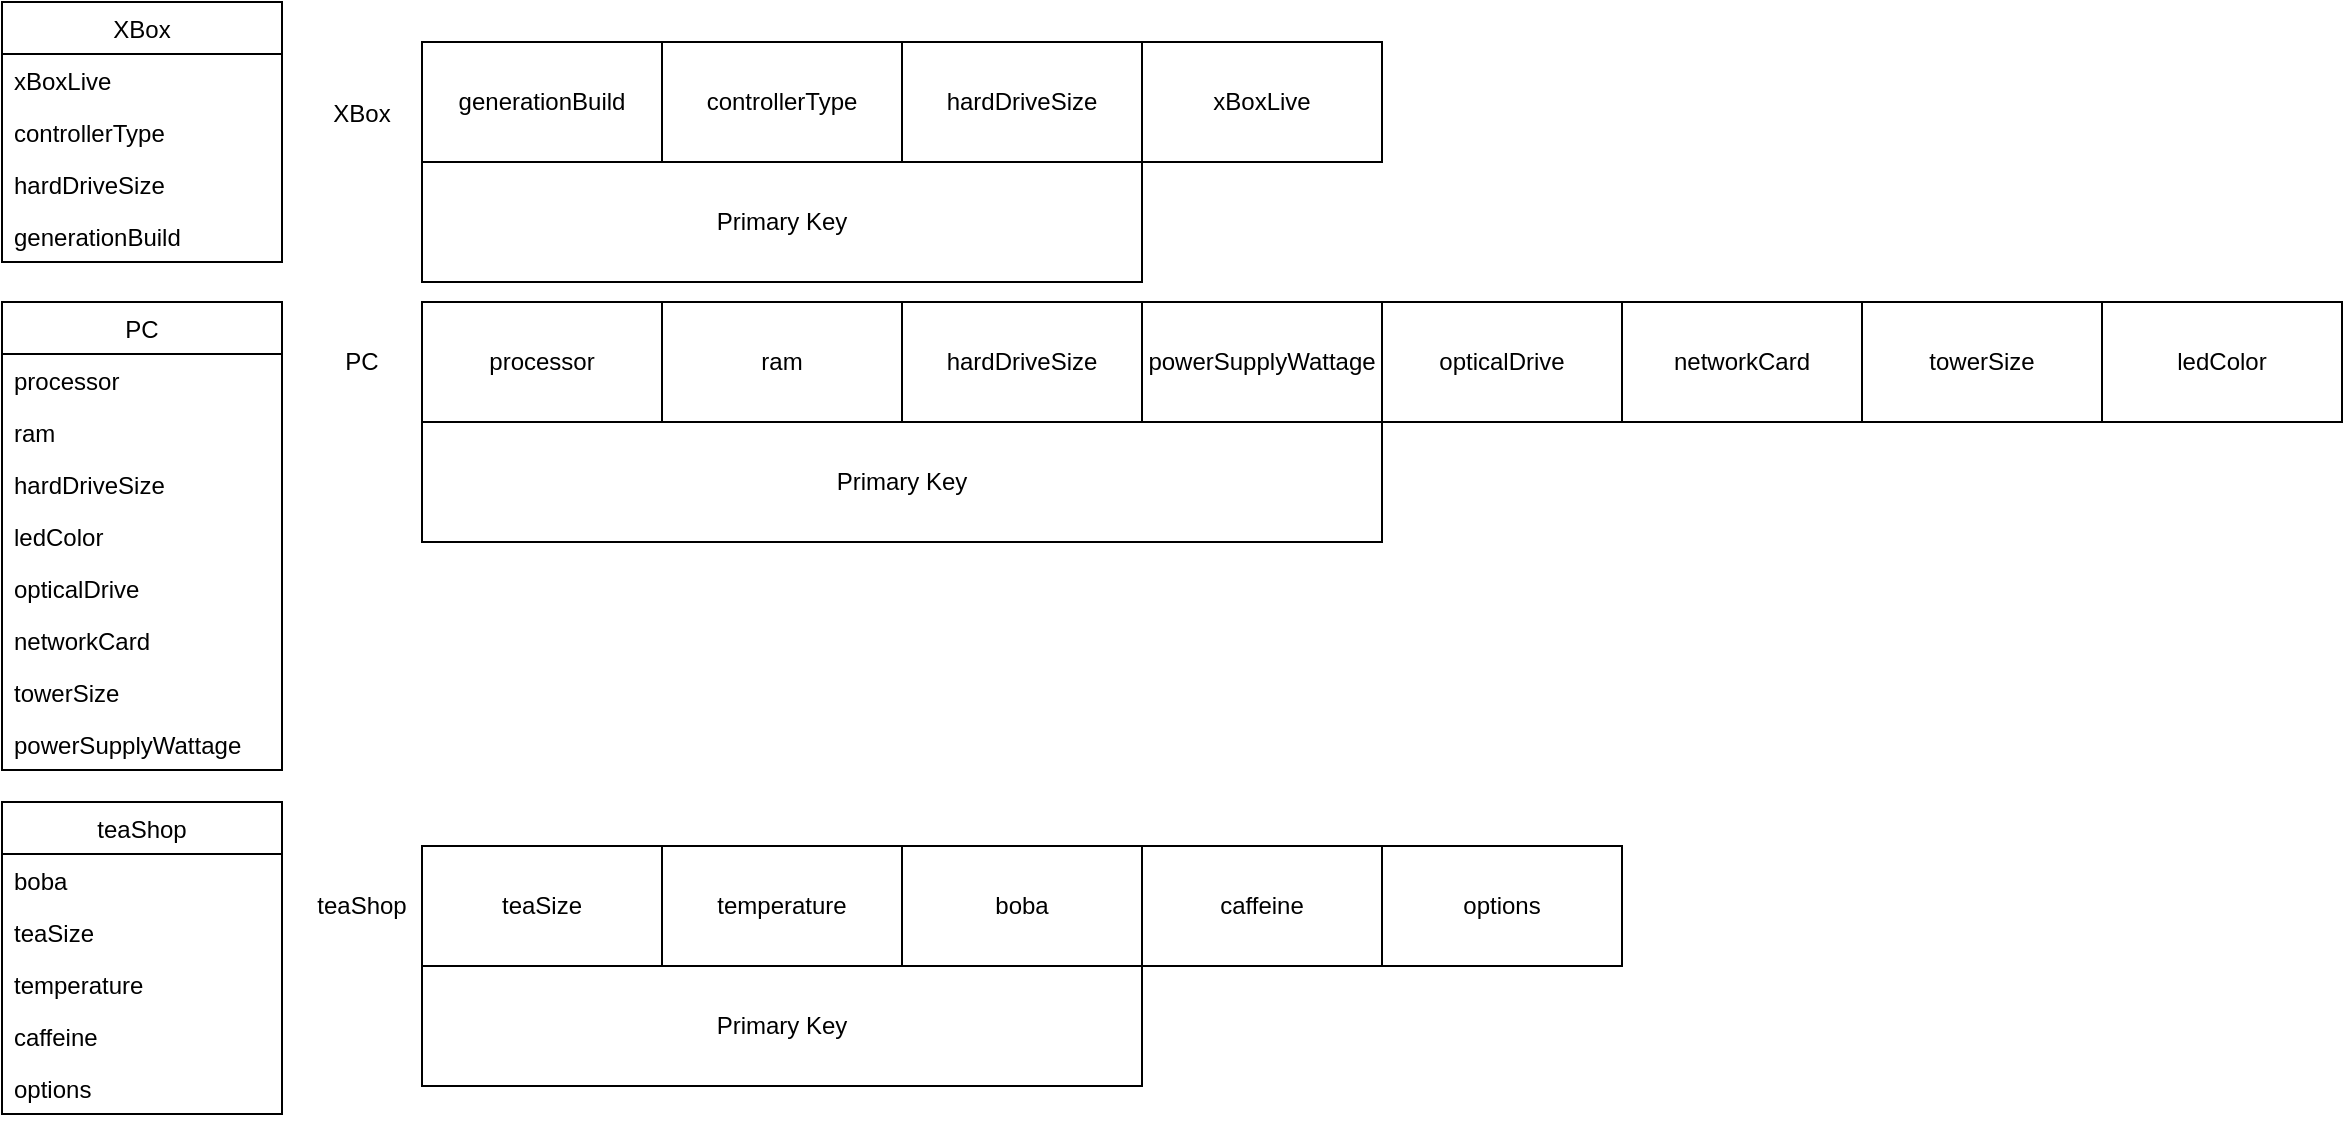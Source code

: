 <mxfile version="12.6.4" type="device"><diagram id="pgpvwDrclVvFdhlQoM5v" name="Page-1"><mxGraphModel dx="699" dy="738" grid="1" gridSize="10" guides="1" tooltips="1" connect="1" arrows="1" fold="1" page="1" pageScale="1" pageWidth="850" pageHeight="1100" math="0" shadow="0"><root><mxCell id="0"/><mxCell id="1" parent="0"/><mxCell id="grElnG4_l7-Yi8AoA6TZ-1" value="XBox" style="swimlane;fontStyle=0;childLayout=stackLayout;horizontal=1;startSize=26;fillColor=none;horizontalStack=0;resizeParent=1;resizeParentMax=0;resizeLast=0;collapsible=1;marginBottom=0;" parent="1" vertex="1"><mxGeometry x="10" y="10" width="140" height="130" as="geometry"/></mxCell><mxCell id="grElnG4_l7-Yi8AoA6TZ-2" value="xBoxLive" style="text;strokeColor=none;fillColor=none;align=left;verticalAlign=top;spacingLeft=4;spacingRight=4;overflow=hidden;rotatable=0;points=[[0,0.5],[1,0.5]];portConstraint=eastwest;" parent="grElnG4_l7-Yi8AoA6TZ-1" vertex="1"><mxGeometry y="26" width="140" height="26" as="geometry"/></mxCell><mxCell id="grElnG4_l7-Yi8AoA6TZ-3" value="controllerType" style="text;strokeColor=none;fillColor=none;align=left;verticalAlign=top;spacingLeft=4;spacingRight=4;overflow=hidden;rotatable=0;points=[[0,0.5],[1,0.5]];portConstraint=eastwest;" parent="grElnG4_l7-Yi8AoA6TZ-1" vertex="1"><mxGeometry y="52" width="140" height="26" as="geometry"/></mxCell><mxCell id="grElnG4_l7-Yi8AoA6TZ-4" value="hardDriveSize" style="text;strokeColor=none;fillColor=none;align=left;verticalAlign=top;spacingLeft=4;spacingRight=4;overflow=hidden;rotatable=0;points=[[0,0.5],[1,0.5]];portConstraint=eastwest;" parent="grElnG4_l7-Yi8AoA6TZ-1" vertex="1"><mxGeometry y="78" width="140" height="26" as="geometry"/></mxCell><mxCell id="grElnG4_l7-Yi8AoA6TZ-5" value="generationBuild" style="text;strokeColor=none;fillColor=none;align=left;verticalAlign=top;spacingLeft=4;spacingRight=4;overflow=hidden;rotatable=0;points=[[0,0.5],[1,0.5]];portConstraint=eastwest;" parent="grElnG4_l7-Yi8AoA6TZ-1" vertex="1"><mxGeometry y="104" width="140" height="26" as="geometry"/></mxCell><mxCell id="grElnG4_l7-Yi8AoA6TZ-6" value="PC" style="swimlane;fontStyle=0;childLayout=stackLayout;horizontal=1;startSize=26;fillColor=none;horizontalStack=0;resizeParent=1;resizeParentMax=0;resizeLast=0;collapsible=1;marginBottom=0;" parent="1" vertex="1"><mxGeometry x="10" y="160" width="140" height="234" as="geometry"/></mxCell><mxCell id="grElnG4_l7-Yi8AoA6TZ-7" value="processor" style="text;strokeColor=none;fillColor=none;align=left;verticalAlign=top;spacingLeft=4;spacingRight=4;overflow=hidden;rotatable=0;points=[[0,0.5],[1,0.5]];portConstraint=eastwest;" parent="grElnG4_l7-Yi8AoA6TZ-6" vertex="1"><mxGeometry y="26" width="140" height="26" as="geometry"/></mxCell><mxCell id="grElnG4_l7-Yi8AoA6TZ-8" value="ram" style="text;strokeColor=none;fillColor=none;align=left;verticalAlign=top;spacingLeft=4;spacingRight=4;overflow=hidden;rotatable=0;points=[[0,0.5],[1,0.5]];portConstraint=eastwest;" parent="grElnG4_l7-Yi8AoA6TZ-6" vertex="1"><mxGeometry y="52" width="140" height="26" as="geometry"/></mxCell><mxCell id="grElnG4_l7-Yi8AoA6TZ-9" value="hardDriveSize" style="text;strokeColor=none;fillColor=none;align=left;verticalAlign=top;spacingLeft=4;spacingRight=4;overflow=hidden;rotatable=0;points=[[0,0.5],[1,0.5]];portConstraint=eastwest;" parent="grElnG4_l7-Yi8AoA6TZ-6" vertex="1"><mxGeometry y="78" width="140" height="26" as="geometry"/></mxCell><mxCell id="grElnG4_l7-Yi8AoA6TZ-10" value="ledColor" style="text;strokeColor=none;fillColor=none;align=left;verticalAlign=top;spacingLeft=4;spacingRight=4;overflow=hidden;rotatable=0;points=[[0,0.5],[1,0.5]];portConstraint=eastwest;" parent="grElnG4_l7-Yi8AoA6TZ-6" vertex="1"><mxGeometry y="104" width="140" height="26" as="geometry"/></mxCell><mxCell id="grElnG4_l7-Yi8AoA6TZ-11" value="opticalDrive" style="text;strokeColor=none;fillColor=none;align=left;verticalAlign=top;spacingLeft=4;spacingRight=4;overflow=hidden;rotatable=0;points=[[0,0.5],[1,0.5]];portConstraint=eastwest;" parent="grElnG4_l7-Yi8AoA6TZ-6" vertex="1"><mxGeometry y="130" width="140" height="26" as="geometry"/></mxCell><mxCell id="grElnG4_l7-Yi8AoA6TZ-12" value="networkCard" style="text;strokeColor=none;fillColor=none;align=left;verticalAlign=top;spacingLeft=4;spacingRight=4;overflow=hidden;rotatable=0;points=[[0,0.5],[1,0.5]];portConstraint=eastwest;" parent="grElnG4_l7-Yi8AoA6TZ-6" vertex="1"><mxGeometry y="156" width="140" height="26" as="geometry"/></mxCell><mxCell id="grElnG4_l7-Yi8AoA6TZ-13" value="towerSize" style="text;strokeColor=none;fillColor=none;align=left;verticalAlign=top;spacingLeft=4;spacingRight=4;overflow=hidden;rotatable=0;points=[[0,0.5],[1,0.5]];portConstraint=eastwest;" parent="grElnG4_l7-Yi8AoA6TZ-6" vertex="1"><mxGeometry y="182" width="140" height="26" as="geometry"/></mxCell><mxCell id="grElnG4_l7-Yi8AoA6TZ-14" value="powerSupplyWattage" style="text;strokeColor=none;fillColor=none;align=left;verticalAlign=top;spacingLeft=4;spacingRight=4;overflow=hidden;rotatable=0;points=[[0,0.5],[1,0.5]];portConstraint=eastwest;" parent="grElnG4_l7-Yi8AoA6TZ-6" vertex="1"><mxGeometry y="208" width="140" height="26" as="geometry"/></mxCell><mxCell id="grElnG4_l7-Yi8AoA6TZ-15" value="teaShop" style="swimlane;fontStyle=0;childLayout=stackLayout;horizontal=1;startSize=26;fillColor=none;horizontalStack=0;resizeParent=1;resizeParentMax=0;resizeLast=0;collapsible=1;marginBottom=0;" parent="1" vertex="1"><mxGeometry x="10" y="410" width="140" height="156" as="geometry"/></mxCell><mxCell id="grElnG4_l7-Yi8AoA6TZ-16" value="boba" style="text;strokeColor=none;fillColor=none;align=left;verticalAlign=top;spacingLeft=4;spacingRight=4;overflow=hidden;rotatable=0;points=[[0,0.5],[1,0.5]];portConstraint=eastwest;" parent="grElnG4_l7-Yi8AoA6TZ-15" vertex="1"><mxGeometry y="26" width="140" height="26" as="geometry"/></mxCell><mxCell id="grElnG4_l7-Yi8AoA6TZ-17" value="teaSize" style="text;strokeColor=none;fillColor=none;align=left;verticalAlign=top;spacingLeft=4;spacingRight=4;overflow=hidden;rotatable=0;points=[[0,0.5],[1,0.5]];portConstraint=eastwest;" parent="grElnG4_l7-Yi8AoA6TZ-15" vertex="1"><mxGeometry y="52" width="140" height="26" as="geometry"/></mxCell><mxCell id="grElnG4_l7-Yi8AoA6TZ-18" value="temperature" style="text;strokeColor=none;fillColor=none;align=left;verticalAlign=top;spacingLeft=4;spacingRight=4;overflow=hidden;rotatable=0;points=[[0,0.5],[1,0.5]];portConstraint=eastwest;" parent="grElnG4_l7-Yi8AoA6TZ-15" vertex="1"><mxGeometry y="78" width="140" height="26" as="geometry"/></mxCell><mxCell id="grElnG4_l7-Yi8AoA6TZ-35" value="caffeine" style="text;strokeColor=none;fillColor=none;align=left;verticalAlign=top;spacingLeft=4;spacingRight=4;overflow=hidden;rotatable=0;points=[[0,0.5],[1,0.5]];portConstraint=eastwest;" parent="grElnG4_l7-Yi8AoA6TZ-15" vertex="1"><mxGeometry y="104" width="140" height="26" as="geometry"/></mxCell><mxCell id="grElnG4_l7-Yi8AoA6TZ-36" value="options" style="text;strokeColor=none;fillColor=none;align=left;verticalAlign=top;spacingLeft=4;spacingRight=4;overflow=hidden;rotatable=0;points=[[0,0.5],[1,0.5]];portConstraint=eastwest;" parent="grElnG4_l7-Yi8AoA6TZ-15" vertex="1"><mxGeometry y="130" width="140" height="26" as="geometry"/></mxCell><mxCell id="grElnG4_l7-Yi8AoA6TZ-19" value="xBoxLive" style="rounded=0;whiteSpace=wrap;html=1;" parent="1" vertex="1"><mxGeometry x="580" y="30" width="120" height="60" as="geometry"/></mxCell><mxCell id="grElnG4_l7-Yi8AoA6TZ-20" value="controllerType" style="rounded=0;whiteSpace=wrap;html=1;" parent="1" vertex="1"><mxGeometry x="340" y="30" width="120" height="60" as="geometry"/></mxCell><mxCell id="grElnG4_l7-Yi8AoA6TZ-21" value="hardDriveSize" style="rounded=0;whiteSpace=wrap;html=1;" parent="1" vertex="1"><mxGeometry x="460" y="30" width="120" height="60" as="geometry"/></mxCell><mxCell id="grElnG4_l7-Yi8AoA6TZ-22" value="generationBuild" style="rounded=0;whiteSpace=wrap;html=1;" parent="1" vertex="1"><mxGeometry x="220" y="30" width="120" height="60" as="geometry"/></mxCell><mxCell id="grElnG4_l7-Yi8AoA6TZ-24" value="processor" style="rounded=0;whiteSpace=wrap;html=1;" parent="1" vertex="1"><mxGeometry x="220" y="160" width="120" height="60" as="geometry"/></mxCell><mxCell id="grElnG4_l7-Yi8AoA6TZ-25" value="ram" style="rounded=0;whiteSpace=wrap;html=1;" parent="1" vertex="1"><mxGeometry x="340" y="160" width="120" height="60" as="geometry"/></mxCell><mxCell id="grElnG4_l7-Yi8AoA6TZ-26" value="hardDriveSize" style="rounded=0;whiteSpace=wrap;html=1;" parent="1" vertex="1"><mxGeometry x="460" y="160" width="120" height="60" as="geometry"/></mxCell><mxCell id="grElnG4_l7-Yi8AoA6TZ-27" value="ledColor" style="rounded=0;whiteSpace=wrap;html=1;" parent="1" vertex="1"><mxGeometry x="1060" y="160" width="120" height="60" as="geometry"/></mxCell><mxCell id="grElnG4_l7-Yi8AoA6TZ-28" value="opticalDrive" style="rounded=0;whiteSpace=wrap;html=1;" parent="1" vertex="1"><mxGeometry x="700" y="160" width="120" height="60" as="geometry"/></mxCell><mxCell id="grElnG4_l7-Yi8AoA6TZ-29" value="networkCard" style="rounded=0;whiteSpace=wrap;html=1;" parent="1" vertex="1"><mxGeometry x="820" y="160" width="120" height="60" as="geometry"/></mxCell><mxCell id="grElnG4_l7-Yi8AoA6TZ-30" value="towerSize" style="rounded=0;whiteSpace=wrap;html=1;" parent="1" vertex="1"><mxGeometry x="940" y="160" width="120" height="60" as="geometry"/></mxCell><mxCell id="grElnG4_l7-Yi8AoA6TZ-31" value="powerSupplyWattage" style="rounded=0;whiteSpace=wrap;html=1;" parent="1" vertex="1"><mxGeometry x="580" y="160" width="120" height="60" as="geometry"/></mxCell><mxCell id="grElnG4_l7-Yi8AoA6TZ-32" value="XBox" style="text;html=1;strokeColor=none;fillColor=none;align=center;verticalAlign=middle;whiteSpace=wrap;rounded=0;" parent="1" vertex="1"><mxGeometry x="170" y="56" width="40" height="20" as="geometry"/></mxCell><mxCell id="grElnG4_l7-Yi8AoA6TZ-33" value="PC" style="text;html=1;strokeColor=none;fillColor=none;align=center;verticalAlign=middle;whiteSpace=wrap;rounded=0;" parent="1" vertex="1"><mxGeometry x="170" y="180" width="40" height="20" as="geometry"/></mxCell><mxCell id="grElnG4_l7-Yi8AoA6TZ-34" value="teaShop" style="text;html=1;strokeColor=none;fillColor=none;align=center;verticalAlign=middle;whiteSpace=wrap;rounded=0;" parent="1" vertex="1"><mxGeometry x="170" y="452" width="40" height="20" as="geometry"/></mxCell><mxCell id="grElnG4_l7-Yi8AoA6TZ-37" value="boba" style="rounded=0;whiteSpace=wrap;html=1;" parent="1" vertex="1"><mxGeometry x="460" y="432" width="120" height="60" as="geometry"/></mxCell><mxCell id="grElnG4_l7-Yi8AoA6TZ-38" value="teaSize" style="rounded=0;whiteSpace=wrap;html=1;" parent="1" vertex="1"><mxGeometry x="220" y="432" width="120" height="60" as="geometry"/></mxCell><mxCell id="grElnG4_l7-Yi8AoA6TZ-39" value="temperature" style="rounded=0;whiteSpace=wrap;html=1;" parent="1" vertex="1"><mxGeometry x="340" y="432" width="120" height="60" as="geometry"/></mxCell><mxCell id="grElnG4_l7-Yi8AoA6TZ-40" value="caffeine" style="rounded=0;whiteSpace=wrap;html=1;" parent="1" vertex="1"><mxGeometry x="580" y="432" width="120" height="60" as="geometry"/></mxCell><mxCell id="grElnG4_l7-Yi8AoA6TZ-41" value="options" style="rounded=0;whiteSpace=wrap;html=1;" parent="1" vertex="1"><mxGeometry x="700" y="432" width="120" height="60" as="geometry"/></mxCell><mxCell id="l5R4QH9HjlrPS4dZtJfg-1" value="Primary Key" style="rounded=0;whiteSpace=wrap;html=1;" vertex="1" parent="1"><mxGeometry x="220" y="492" width="360" height="60" as="geometry"/></mxCell><mxCell id="l5R4QH9HjlrPS4dZtJfg-2" value="Primary Key" style="rounded=0;whiteSpace=wrap;html=1;" vertex="1" parent="1"><mxGeometry x="220" y="220" width="480" height="60" as="geometry"/></mxCell><mxCell id="l5R4QH9HjlrPS4dZtJfg-3" value="Primary Key" style="rounded=0;whiteSpace=wrap;html=1;" vertex="1" parent="1"><mxGeometry x="220" y="90" width="360" height="60" as="geometry"/></mxCell></root></mxGraphModel></diagram></mxfile>